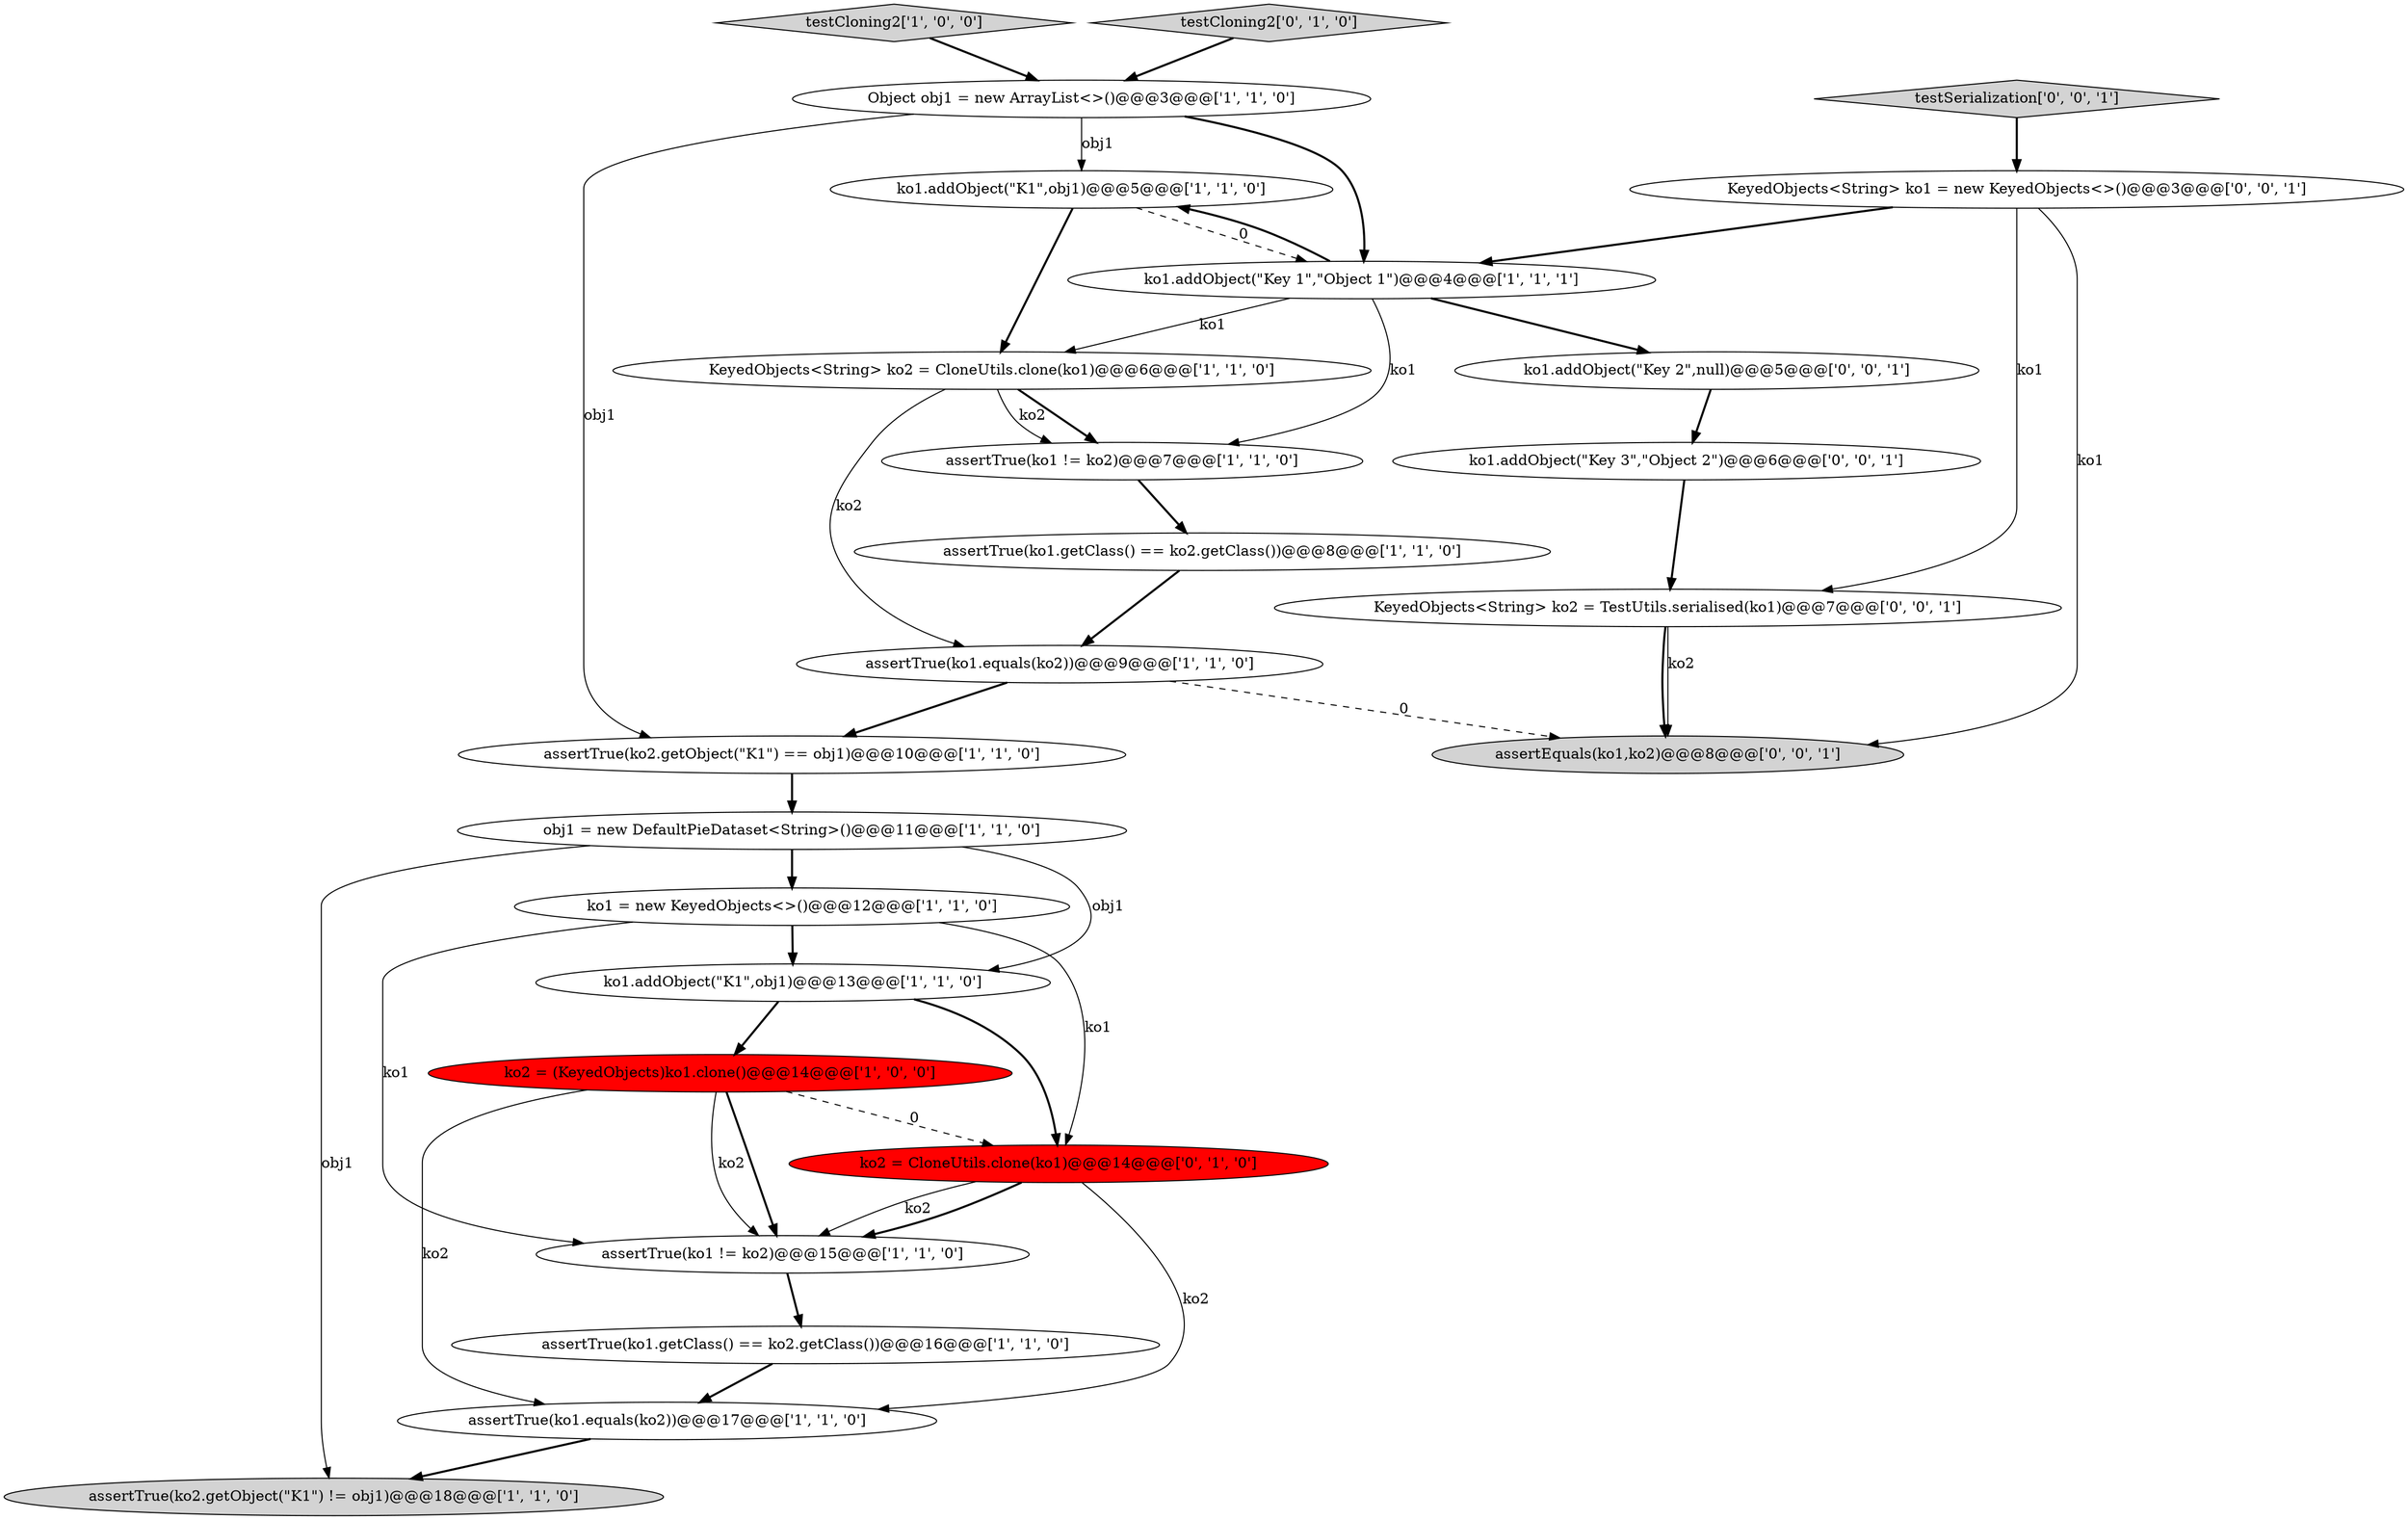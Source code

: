 digraph {
17 [style = filled, label = "ko2 = CloneUtils.clone(ko1)@@@14@@@['0', '1', '0']", fillcolor = red, shape = ellipse image = "AAA1AAABBB2BBB"];
0 [style = filled, label = "obj1 = new DefaultPieDataset<String>()@@@11@@@['1', '1', '0']", fillcolor = white, shape = ellipse image = "AAA0AAABBB1BBB"];
11 [style = filled, label = "Object obj1 = new ArrayList<>()@@@3@@@['1', '1', '0']", fillcolor = white, shape = ellipse image = "AAA0AAABBB1BBB"];
15 [style = filled, label = "assertTrue(ko1 != ko2)@@@7@@@['1', '1', '0']", fillcolor = white, shape = ellipse image = "AAA0AAABBB1BBB"];
16 [style = filled, label = "assertTrue(ko1.getClass() == ko2.getClass())@@@8@@@['1', '1', '0']", fillcolor = white, shape = ellipse image = "AAA0AAABBB1BBB"];
9 [style = filled, label = "testCloning2['1', '0', '0']", fillcolor = lightgray, shape = diamond image = "AAA0AAABBB1BBB"];
4 [style = filled, label = "ko1.addObject(\"K1\",obj1)@@@5@@@['1', '1', '0']", fillcolor = white, shape = ellipse image = "AAA0AAABBB1BBB"];
22 [style = filled, label = "testSerialization['0', '0', '1']", fillcolor = lightgray, shape = diamond image = "AAA0AAABBB3BBB"];
23 [style = filled, label = "ko1.addObject(\"Key 2\",null)@@@5@@@['0', '0', '1']", fillcolor = white, shape = ellipse image = "AAA0AAABBB3BBB"];
12 [style = filled, label = "ko1.addObject(\"Key 1\",\"Object 1\")@@@4@@@['1', '1', '1']", fillcolor = white, shape = ellipse image = "AAA0AAABBB1BBB"];
1 [style = filled, label = "assertTrue(ko1.getClass() == ko2.getClass())@@@16@@@['1', '1', '0']", fillcolor = white, shape = ellipse image = "AAA0AAABBB1BBB"];
19 [style = filled, label = "KeyedObjects<String> ko1 = new KeyedObjects<>()@@@3@@@['0', '0', '1']", fillcolor = white, shape = ellipse image = "AAA0AAABBB3BBB"];
10 [style = filled, label = "assertTrue(ko1.equals(ko2))@@@9@@@['1', '1', '0']", fillcolor = white, shape = ellipse image = "AAA0AAABBB1BBB"];
21 [style = filled, label = "ko1.addObject(\"Key 3\",\"Object 2\")@@@6@@@['0', '0', '1']", fillcolor = white, shape = ellipse image = "AAA0AAABBB3BBB"];
3 [style = filled, label = "ko2 = (KeyedObjects)ko1.clone()@@@14@@@['1', '0', '0']", fillcolor = red, shape = ellipse image = "AAA1AAABBB1BBB"];
5 [style = filled, label = "KeyedObjects<String> ko2 = CloneUtils.clone(ko1)@@@6@@@['1', '1', '0']", fillcolor = white, shape = ellipse image = "AAA0AAABBB1BBB"];
14 [style = filled, label = "assertTrue(ko2.getObject(\"K1\") != obj1)@@@18@@@['1', '1', '0']", fillcolor = lightgray, shape = ellipse image = "AAA0AAABBB1BBB"];
8 [style = filled, label = "assertTrue(ko1.equals(ko2))@@@17@@@['1', '1', '0']", fillcolor = white, shape = ellipse image = "AAA0AAABBB1BBB"];
2 [style = filled, label = "assertTrue(ko2.getObject(\"K1\") == obj1)@@@10@@@['1', '1', '0']", fillcolor = white, shape = ellipse image = "AAA0AAABBB1BBB"];
7 [style = filled, label = "assertTrue(ko1 != ko2)@@@15@@@['1', '1', '0']", fillcolor = white, shape = ellipse image = "AAA0AAABBB1BBB"];
18 [style = filled, label = "testCloning2['0', '1', '0']", fillcolor = lightgray, shape = diamond image = "AAA0AAABBB2BBB"];
20 [style = filled, label = "KeyedObjects<String> ko2 = TestUtils.serialised(ko1)@@@7@@@['0', '0', '1']", fillcolor = white, shape = ellipse image = "AAA0AAABBB3BBB"];
24 [style = filled, label = "assertEquals(ko1,ko2)@@@8@@@['0', '0', '1']", fillcolor = lightgray, shape = ellipse image = "AAA0AAABBB3BBB"];
6 [style = filled, label = "ko1 = new KeyedObjects<>()@@@12@@@['1', '1', '0']", fillcolor = white, shape = ellipse image = "AAA0AAABBB1BBB"];
13 [style = filled, label = "ko1.addObject(\"K1\",obj1)@@@13@@@['1', '1', '0']", fillcolor = white, shape = ellipse image = "AAA0AAABBB1BBB"];
19->24 [style = solid, label="ko1"];
6->17 [style = solid, label="ko1"];
7->1 [style = bold, label=""];
1->8 [style = bold, label=""];
3->17 [style = dashed, label="0"];
9->11 [style = bold, label=""];
19->12 [style = bold, label=""];
22->19 [style = bold, label=""];
16->10 [style = bold, label=""];
0->6 [style = bold, label=""];
11->4 [style = solid, label="obj1"];
3->8 [style = solid, label="ko2"];
18->11 [style = bold, label=""];
17->8 [style = solid, label="ko2"];
8->14 [style = bold, label=""];
5->15 [style = bold, label=""];
11->12 [style = bold, label=""];
15->16 [style = bold, label=""];
4->12 [style = dashed, label="0"];
17->7 [style = bold, label=""];
12->5 [style = solid, label="ko1"];
3->7 [style = solid, label="ko2"];
13->17 [style = bold, label=""];
5->10 [style = solid, label="ko2"];
2->0 [style = bold, label=""];
21->20 [style = bold, label=""];
13->3 [style = bold, label=""];
12->4 [style = bold, label=""];
3->7 [style = bold, label=""];
23->21 [style = bold, label=""];
12->15 [style = solid, label="ko1"];
20->24 [style = solid, label="ko2"];
6->13 [style = bold, label=""];
0->13 [style = solid, label="obj1"];
17->7 [style = solid, label="ko2"];
0->14 [style = solid, label="obj1"];
5->15 [style = solid, label="ko2"];
10->2 [style = bold, label=""];
12->23 [style = bold, label=""];
11->2 [style = solid, label="obj1"];
20->24 [style = bold, label=""];
6->7 [style = solid, label="ko1"];
4->5 [style = bold, label=""];
10->24 [style = dashed, label="0"];
19->20 [style = solid, label="ko1"];
}
